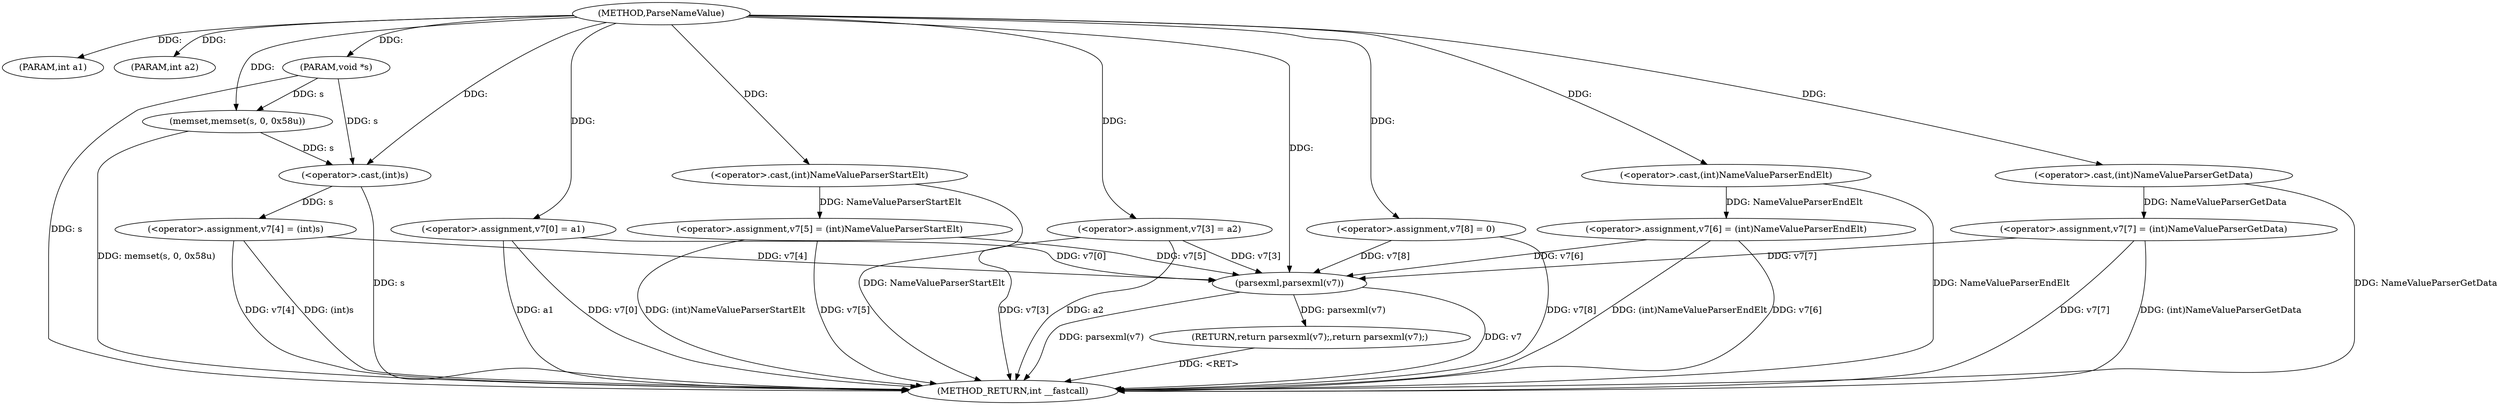digraph ParseNameValue {  
"1000102" [label = "(METHOD,ParseNameValue)" ]
"1000158" [label = "(METHOD_RETURN,int __fastcall)" ]
"1000103" [label = "(PARAM,int a1)" ]
"1000104" [label = "(PARAM,int a2)" ]
"1000105" [label = "(PARAM,void *s)" ]
"1000108" [label = "(memset,memset(s, 0, 0x58u))" ]
"1000112" [label = "(<operator>.assignment,v7[0] = a1)" ]
"1000117" [label = "(<operator>.assignment,v7[5] = (int)NameValueParserStartElt)" ]
"1000121" [label = "(<operator>.cast,(int)NameValueParserStartElt)" ]
"1000124" [label = "(<operator>.assignment,v7[3] = a2)" ]
"1000129" [label = "(<operator>.assignment,v7[6] = (int)NameValueParserEndElt)" ]
"1000133" [label = "(<operator>.cast,(int)NameValueParserEndElt)" ]
"1000136" [label = "(<operator>.assignment,v7[4] = (int)s)" ]
"1000140" [label = "(<operator>.cast,(int)s)" ]
"1000143" [label = "(<operator>.assignment,v7[7] = (int)NameValueParserGetData)" ]
"1000147" [label = "(<operator>.cast,(int)NameValueParserGetData)" ]
"1000150" [label = "(<operator>.assignment,v7[8] = 0)" ]
"1000155" [label = "(RETURN,return parsexml(v7);,return parsexml(v7);)" ]
"1000156" [label = "(parsexml,parsexml(v7))" ]
  "1000156" -> "1000158"  [ label = "DDG: v7"] 
  "1000117" -> "1000158"  [ label = "DDG: (int)NameValueParserStartElt"] 
  "1000129" -> "1000158"  [ label = "DDG: (int)NameValueParserEndElt"] 
  "1000143" -> "1000158"  [ label = "DDG: (int)NameValueParserGetData"] 
  "1000112" -> "1000158"  [ label = "DDG: a1"] 
  "1000156" -> "1000158"  [ label = "DDG: parsexml(v7)"] 
  "1000136" -> "1000158"  [ label = "DDG: (int)s"] 
  "1000121" -> "1000158"  [ label = "DDG: NameValueParserStartElt"] 
  "1000143" -> "1000158"  [ label = "DDG: v7[7]"] 
  "1000112" -> "1000158"  [ label = "DDG: v7[0]"] 
  "1000124" -> "1000158"  [ label = "DDG: a2"] 
  "1000117" -> "1000158"  [ label = "DDG: v7[5]"] 
  "1000140" -> "1000158"  [ label = "DDG: s"] 
  "1000105" -> "1000158"  [ label = "DDG: s"] 
  "1000136" -> "1000158"  [ label = "DDG: v7[4]"] 
  "1000129" -> "1000158"  [ label = "DDG: v7[6]"] 
  "1000147" -> "1000158"  [ label = "DDG: NameValueParserGetData"] 
  "1000133" -> "1000158"  [ label = "DDG: NameValueParserEndElt"] 
  "1000124" -> "1000158"  [ label = "DDG: v7[3]"] 
  "1000108" -> "1000158"  [ label = "DDG: memset(s, 0, 0x58u)"] 
  "1000150" -> "1000158"  [ label = "DDG: v7[8]"] 
  "1000155" -> "1000158"  [ label = "DDG: <RET>"] 
  "1000102" -> "1000103"  [ label = "DDG: "] 
  "1000102" -> "1000104"  [ label = "DDG: "] 
  "1000102" -> "1000105"  [ label = "DDG: "] 
  "1000105" -> "1000108"  [ label = "DDG: s"] 
  "1000102" -> "1000108"  [ label = "DDG: "] 
  "1000102" -> "1000112"  [ label = "DDG: "] 
  "1000121" -> "1000117"  [ label = "DDG: NameValueParserStartElt"] 
  "1000102" -> "1000121"  [ label = "DDG: "] 
  "1000102" -> "1000124"  [ label = "DDG: "] 
  "1000133" -> "1000129"  [ label = "DDG: NameValueParserEndElt"] 
  "1000102" -> "1000133"  [ label = "DDG: "] 
  "1000140" -> "1000136"  [ label = "DDG: s"] 
  "1000108" -> "1000140"  [ label = "DDG: s"] 
  "1000105" -> "1000140"  [ label = "DDG: s"] 
  "1000102" -> "1000140"  [ label = "DDG: "] 
  "1000147" -> "1000143"  [ label = "DDG: NameValueParserGetData"] 
  "1000102" -> "1000147"  [ label = "DDG: "] 
  "1000102" -> "1000150"  [ label = "DDG: "] 
  "1000156" -> "1000155"  [ label = "DDG: parsexml(v7)"] 
  "1000143" -> "1000156"  [ label = "DDG: v7[7]"] 
  "1000112" -> "1000156"  [ label = "DDG: v7[0]"] 
  "1000117" -> "1000156"  [ label = "DDG: v7[5]"] 
  "1000124" -> "1000156"  [ label = "DDG: v7[3]"] 
  "1000150" -> "1000156"  [ label = "DDG: v7[8]"] 
  "1000136" -> "1000156"  [ label = "DDG: v7[4]"] 
  "1000129" -> "1000156"  [ label = "DDG: v7[6]"] 
  "1000102" -> "1000156"  [ label = "DDG: "] 
}
